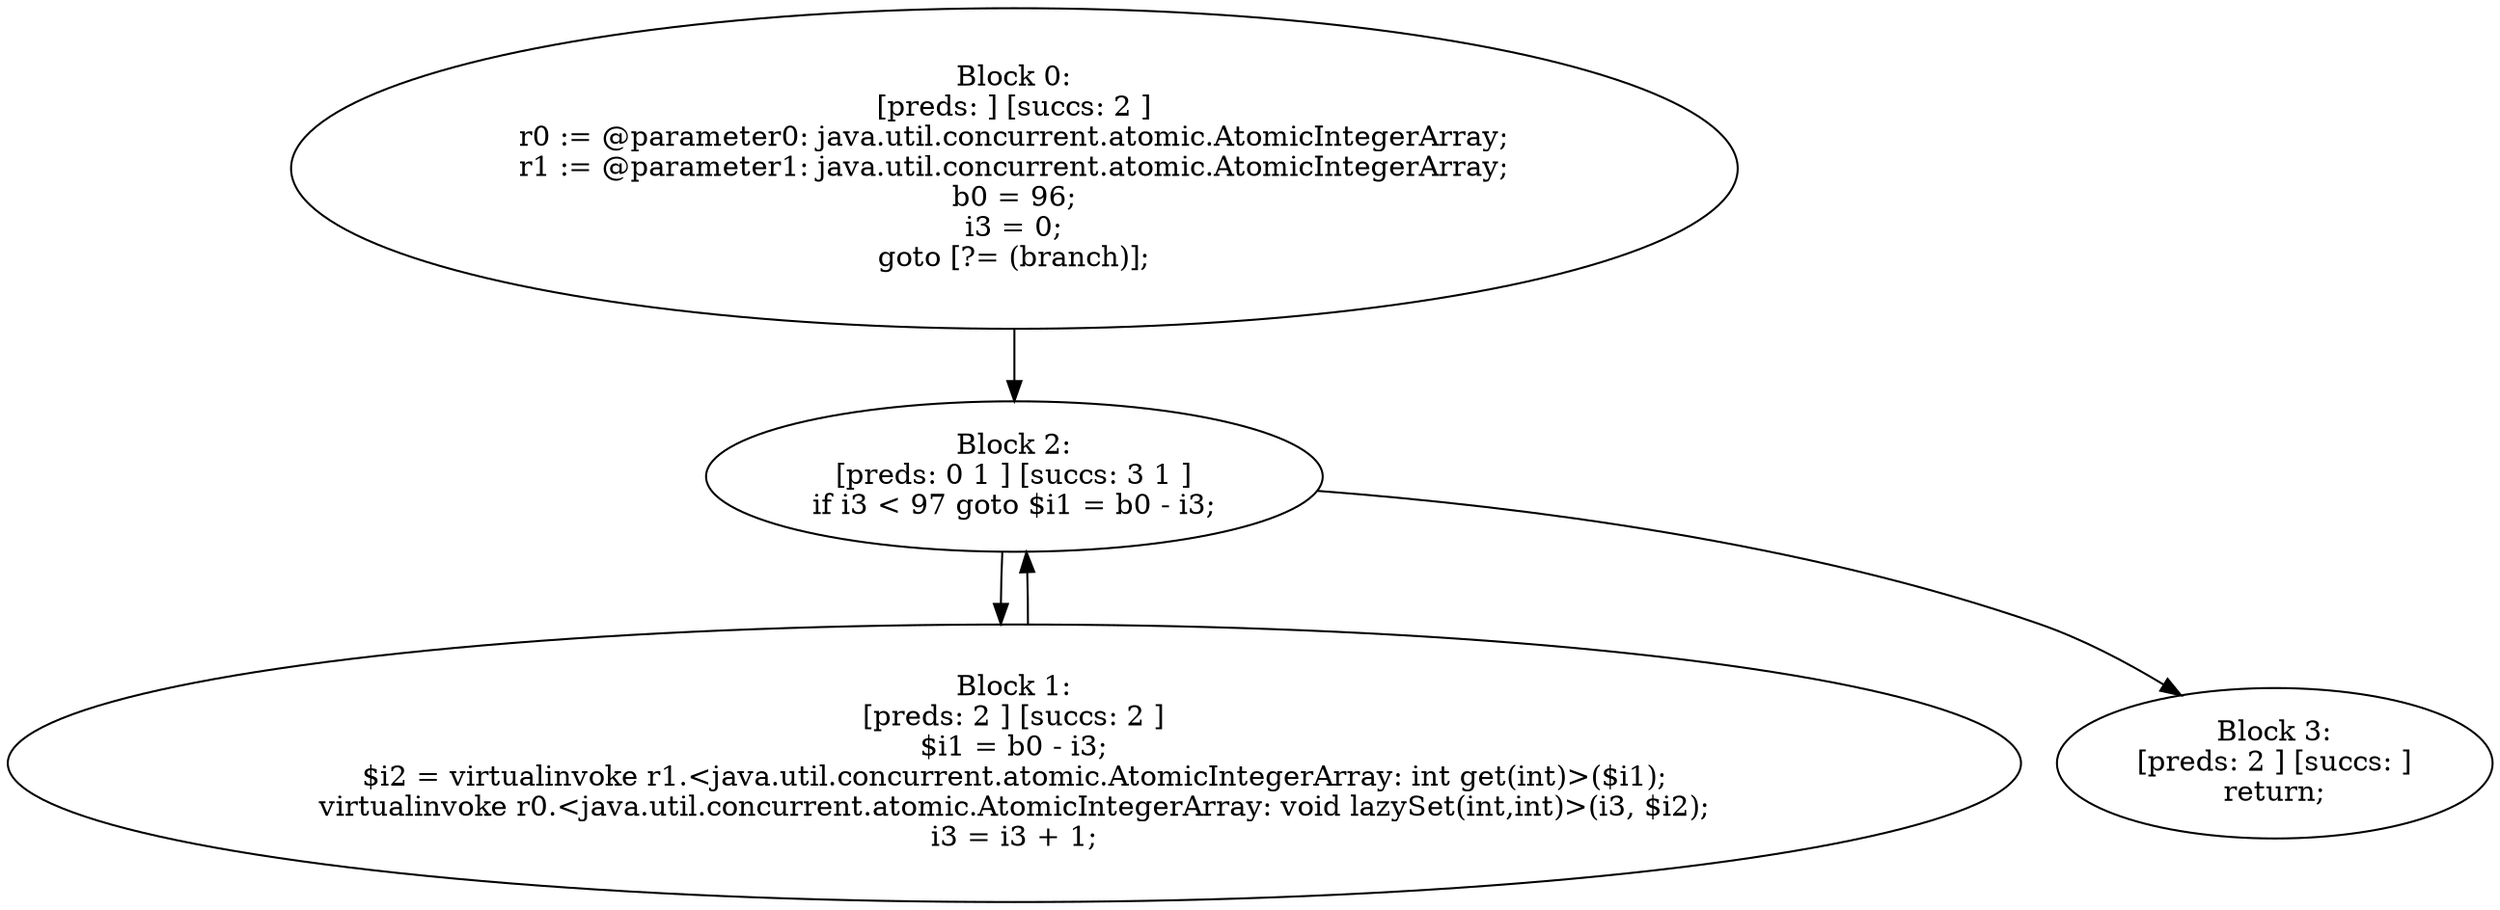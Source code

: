 digraph "unitGraph" {
    "Block 0:
[preds: ] [succs: 2 ]
r0 := @parameter0: java.util.concurrent.atomic.AtomicIntegerArray;
r1 := @parameter1: java.util.concurrent.atomic.AtomicIntegerArray;
b0 = 96;
i3 = 0;
goto [?= (branch)];
"
    "Block 1:
[preds: 2 ] [succs: 2 ]
$i1 = b0 - i3;
$i2 = virtualinvoke r1.<java.util.concurrent.atomic.AtomicIntegerArray: int get(int)>($i1);
virtualinvoke r0.<java.util.concurrent.atomic.AtomicIntegerArray: void lazySet(int,int)>(i3, $i2);
i3 = i3 + 1;
"
    "Block 2:
[preds: 0 1 ] [succs: 3 1 ]
if i3 < 97 goto $i1 = b0 - i3;
"
    "Block 3:
[preds: 2 ] [succs: ]
return;
"
    "Block 0:
[preds: ] [succs: 2 ]
r0 := @parameter0: java.util.concurrent.atomic.AtomicIntegerArray;
r1 := @parameter1: java.util.concurrent.atomic.AtomicIntegerArray;
b0 = 96;
i3 = 0;
goto [?= (branch)];
"->"Block 2:
[preds: 0 1 ] [succs: 3 1 ]
if i3 < 97 goto $i1 = b0 - i3;
";
    "Block 1:
[preds: 2 ] [succs: 2 ]
$i1 = b0 - i3;
$i2 = virtualinvoke r1.<java.util.concurrent.atomic.AtomicIntegerArray: int get(int)>($i1);
virtualinvoke r0.<java.util.concurrent.atomic.AtomicIntegerArray: void lazySet(int,int)>(i3, $i2);
i3 = i3 + 1;
"->"Block 2:
[preds: 0 1 ] [succs: 3 1 ]
if i3 < 97 goto $i1 = b0 - i3;
";
    "Block 2:
[preds: 0 1 ] [succs: 3 1 ]
if i3 < 97 goto $i1 = b0 - i3;
"->"Block 3:
[preds: 2 ] [succs: ]
return;
";
    "Block 2:
[preds: 0 1 ] [succs: 3 1 ]
if i3 < 97 goto $i1 = b0 - i3;
"->"Block 1:
[preds: 2 ] [succs: 2 ]
$i1 = b0 - i3;
$i2 = virtualinvoke r1.<java.util.concurrent.atomic.AtomicIntegerArray: int get(int)>($i1);
virtualinvoke r0.<java.util.concurrent.atomic.AtomicIntegerArray: void lazySet(int,int)>(i3, $i2);
i3 = i3 + 1;
";
}
